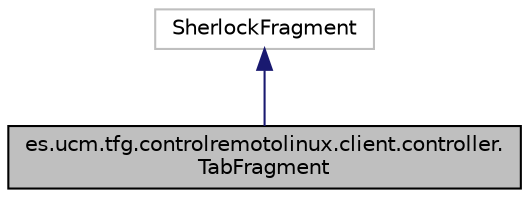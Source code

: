 digraph "es.ucm.tfg.controlremotolinux.client.controller.TabFragment"
{
  edge [fontname="Helvetica",fontsize="10",labelfontname="Helvetica",labelfontsize="10"];
  node [fontname="Helvetica",fontsize="10",shape=record];
  Node1 [label="es.ucm.tfg.controlremotolinux.client.controller.\lTabFragment",height=0.2,width=0.4,color="black", fillcolor="grey75", style="filled" fontcolor="black"];
  Node2 -> Node1 [dir="back",color="midnightblue",fontsize="10",style="solid",fontname="Helvetica"];
  Node2 [label="SherlockFragment",height=0.2,width=0.4,color="grey75", fillcolor="white", style="filled"];
}
